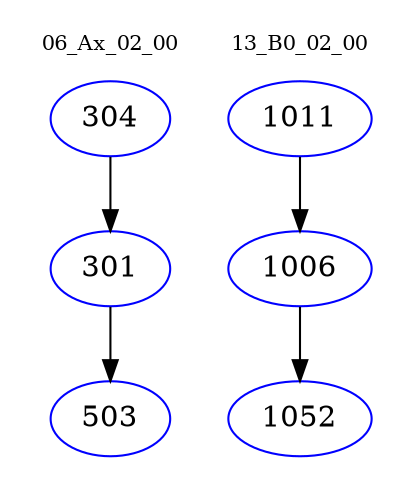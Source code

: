 digraph{
subgraph cluster_0 {
color = white
label = "06_Ax_02_00";
fontsize=10;
T0_304 [label="304", color="blue"]
T0_304 -> T0_301 [color="black"]
T0_301 [label="301", color="blue"]
T0_301 -> T0_503 [color="black"]
T0_503 [label="503", color="blue"]
}
subgraph cluster_1 {
color = white
label = "13_B0_02_00";
fontsize=10;
T1_1011 [label="1011", color="blue"]
T1_1011 -> T1_1006 [color="black"]
T1_1006 [label="1006", color="blue"]
T1_1006 -> T1_1052 [color="black"]
T1_1052 [label="1052", color="blue"]
}
}

